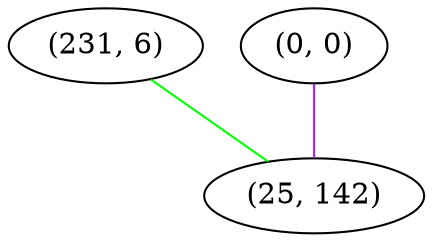graph "" {
"(231, 6)";
"(0, 0)";
"(25, 142)";
"(231, 6)" -- "(25, 142)"  [color=green, key=0, weight=2];
"(0, 0)" -- "(25, 142)"  [color=purple, key=0, weight=4];
}
